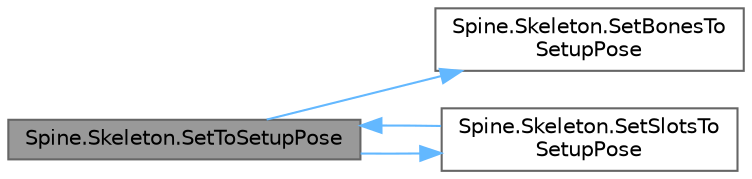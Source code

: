 digraph "Spine.Skeleton.SetToSetupPose"
{
 // LATEX_PDF_SIZE
  bgcolor="transparent";
  edge [fontname=Helvetica,fontsize=10,labelfontname=Helvetica,labelfontsize=10];
  node [fontname=Helvetica,fontsize=10,shape=box,height=0.2,width=0.4];
  rankdir="LR";
  Node1 [id="Node000001",label="Spine.Skeleton.SetToSetupPose",height=0.2,width=0.4,color="gray40", fillcolor="grey60", style="filled", fontcolor="black",tooltip="Sets the bones, constraints, and slots to their setup pose values."];
  Node1 -> Node2 [id="edge1_Node000001_Node000002",color="steelblue1",style="solid",tooltip=" "];
  Node2 [id="Node000002",label="Spine.Skeleton.SetBonesTo\lSetupPose",height=0.2,width=0.4,color="grey40", fillcolor="white", style="filled",URL="$class_spine_1_1_skeleton.html#acdcb41164c617375a198124234134312",tooltip="Sets the bones and constraints to their setup pose values."];
  Node1 -> Node3 [id="edge2_Node000001_Node000003",color="steelblue1",style="solid",tooltip=" "];
  Node3 [id="Node000003",label="Spine.Skeleton.SetSlotsTo\lSetupPose",height=0.2,width=0.4,color="grey40", fillcolor="white", style="filled",URL="$class_spine_1_1_skeleton.html#a8018f6075e7578e9bccf1cd81c92f904",tooltip=" "];
  Node3 -> Node1 [id="edge3_Node000003_Node000001",color="steelblue1",style="solid",tooltip=" "];
}
